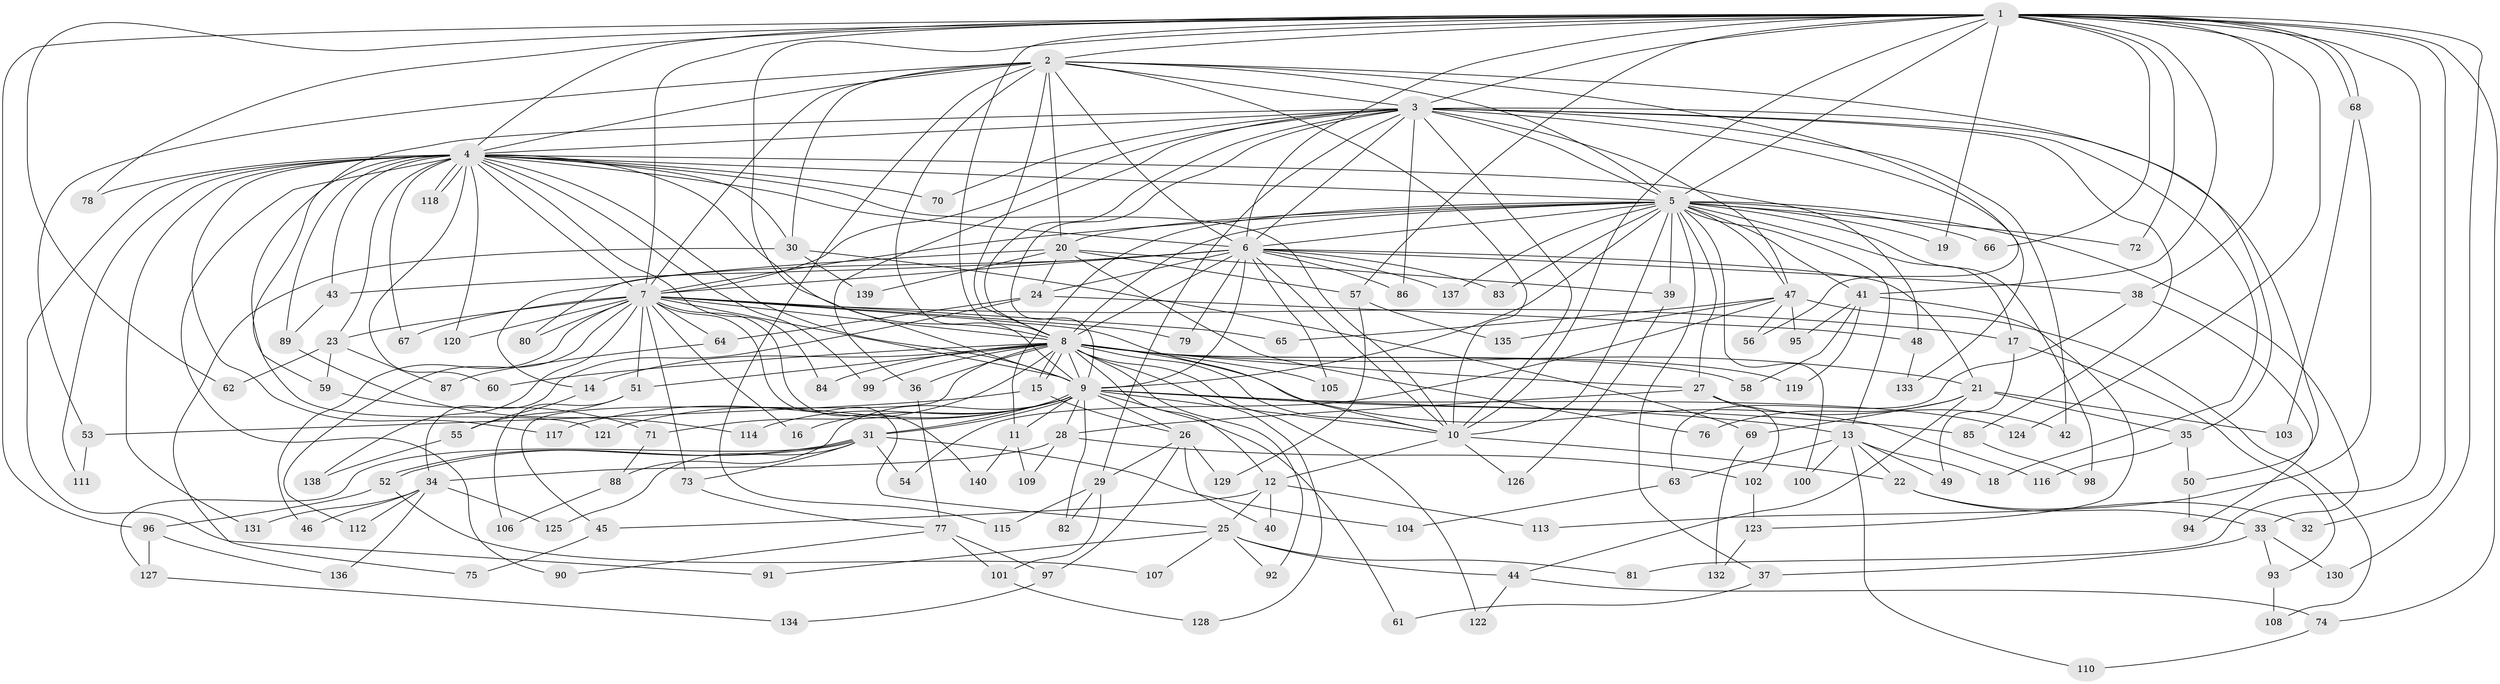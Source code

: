 // coarse degree distribution, {19: 0.017857142857142856, 29: 0.017857142857142856, 7: 0.05357142857142857, 1: 0.25, 2: 0.48214285714285715, 3: 0.07142857142857142, 5: 0.03571428571428571, 22: 0.017857142857142856, 9: 0.03571428571428571, 15: 0.017857142857142856}
// Generated by graph-tools (version 1.1) at 2025/48/03/04/25 21:48:12]
// undirected, 140 vertices, 305 edges
graph export_dot {
graph [start="1"]
  node [color=gray90,style=filled];
  1;
  2;
  3;
  4;
  5;
  6;
  7;
  8;
  9;
  10;
  11;
  12;
  13;
  14;
  15;
  16;
  17;
  18;
  19;
  20;
  21;
  22;
  23;
  24;
  25;
  26;
  27;
  28;
  29;
  30;
  31;
  32;
  33;
  34;
  35;
  36;
  37;
  38;
  39;
  40;
  41;
  42;
  43;
  44;
  45;
  46;
  47;
  48;
  49;
  50;
  51;
  52;
  53;
  54;
  55;
  56;
  57;
  58;
  59;
  60;
  61;
  62;
  63;
  64;
  65;
  66;
  67;
  68;
  69;
  70;
  71;
  72;
  73;
  74;
  75;
  76;
  77;
  78;
  79;
  80;
  81;
  82;
  83;
  84;
  85;
  86;
  87;
  88;
  89;
  90;
  91;
  92;
  93;
  94;
  95;
  96;
  97;
  98;
  99;
  100;
  101;
  102;
  103;
  104;
  105;
  106;
  107;
  108;
  109;
  110;
  111;
  112;
  113;
  114;
  115;
  116;
  117;
  118;
  119;
  120;
  121;
  122;
  123;
  124;
  125;
  126;
  127;
  128;
  129;
  130;
  131;
  132;
  133;
  134;
  135;
  136;
  137;
  138;
  139;
  140;
  1 -- 2;
  1 -- 3;
  1 -- 4;
  1 -- 5;
  1 -- 6;
  1 -- 7;
  1 -- 8;
  1 -- 9;
  1 -- 10;
  1 -- 19;
  1 -- 32;
  1 -- 38;
  1 -- 41;
  1 -- 57;
  1 -- 62;
  1 -- 66;
  1 -- 68;
  1 -- 68;
  1 -- 72;
  1 -- 74;
  1 -- 78;
  1 -- 81;
  1 -- 96;
  1 -- 124;
  1 -- 130;
  2 -- 3;
  2 -- 4;
  2 -- 5;
  2 -- 6;
  2 -- 7;
  2 -- 8;
  2 -- 9;
  2 -- 10;
  2 -- 20;
  2 -- 30;
  2 -- 35;
  2 -- 53;
  2 -- 56;
  2 -- 115;
  3 -- 4;
  3 -- 5;
  3 -- 6;
  3 -- 7;
  3 -- 8;
  3 -- 9;
  3 -- 10;
  3 -- 18;
  3 -- 29;
  3 -- 36;
  3 -- 42;
  3 -- 47;
  3 -- 50;
  3 -- 59;
  3 -- 70;
  3 -- 85;
  3 -- 86;
  3 -- 133;
  4 -- 5;
  4 -- 6;
  4 -- 7;
  4 -- 8;
  4 -- 9;
  4 -- 10;
  4 -- 23;
  4 -- 30;
  4 -- 43;
  4 -- 48;
  4 -- 60;
  4 -- 67;
  4 -- 70;
  4 -- 78;
  4 -- 84;
  4 -- 89;
  4 -- 90;
  4 -- 91;
  4 -- 99;
  4 -- 111;
  4 -- 117;
  4 -- 118;
  4 -- 118;
  4 -- 120;
  4 -- 121;
  4 -- 131;
  5 -- 6;
  5 -- 7;
  5 -- 8;
  5 -- 9;
  5 -- 10;
  5 -- 11;
  5 -- 13;
  5 -- 17;
  5 -- 19;
  5 -- 20;
  5 -- 27;
  5 -- 33;
  5 -- 37;
  5 -- 39;
  5 -- 41;
  5 -- 47;
  5 -- 66;
  5 -- 72;
  5 -- 83;
  5 -- 98;
  5 -- 100;
  5 -- 137;
  6 -- 7;
  6 -- 8;
  6 -- 9;
  6 -- 10;
  6 -- 14;
  6 -- 21;
  6 -- 24;
  6 -- 38;
  6 -- 43;
  6 -- 79;
  6 -- 83;
  6 -- 86;
  6 -- 105;
  6 -- 137;
  7 -- 8;
  7 -- 9;
  7 -- 10;
  7 -- 16;
  7 -- 17;
  7 -- 23;
  7 -- 25;
  7 -- 46;
  7 -- 51;
  7 -- 64;
  7 -- 65;
  7 -- 67;
  7 -- 73;
  7 -- 79;
  7 -- 80;
  7 -- 112;
  7 -- 120;
  7 -- 138;
  7 -- 140;
  8 -- 9;
  8 -- 10;
  8 -- 12;
  8 -- 14;
  8 -- 15;
  8 -- 15;
  8 -- 21;
  8 -- 27;
  8 -- 36;
  8 -- 45;
  8 -- 51;
  8 -- 58;
  8 -- 60;
  8 -- 71;
  8 -- 84;
  8 -- 92;
  8 -- 99;
  8 -- 105;
  8 -- 116;
  8 -- 119;
  8 -- 122;
  8 -- 128;
  9 -- 10;
  9 -- 11;
  9 -- 13;
  9 -- 16;
  9 -- 26;
  9 -- 28;
  9 -- 31;
  9 -- 31;
  9 -- 61;
  9 -- 82;
  9 -- 85;
  9 -- 88;
  9 -- 114;
  9 -- 117;
  9 -- 121;
  9 -- 124;
  10 -- 12;
  10 -- 22;
  10 -- 126;
  11 -- 109;
  11 -- 140;
  12 -- 25;
  12 -- 40;
  12 -- 45;
  12 -- 113;
  13 -- 18;
  13 -- 22;
  13 -- 49;
  13 -- 63;
  13 -- 100;
  13 -- 110;
  14 -- 55;
  15 -- 26;
  15 -- 53;
  17 -- 49;
  17 -- 93;
  20 -- 24;
  20 -- 39;
  20 -- 57;
  20 -- 76;
  20 -- 80;
  20 -- 139;
  21 -- 35;
  21 -- 44;
  21 -- 69;
  21 -- 76;
  21 -- 103;
  22 -- 32;
  22 -- 33;
  23 -- 59;
  23 -- 62;
  23 -- 87;
  24 -- 34;
  24 -- 48;
  24 -- 64;
  25 -- 44;
  25 -- 81;
  25 -- 91;
  25 -- 92;
  25 -- 107;
  26 -- 29;
  26 -- 40;
  26 -- 97;
  26 -- 129;
  27 -- 28;
  27 -- 42;
  27 -- 102;
  28 -- 34;
  28 -- 102;
  28 -- 109;
  29 -- 82;
  29 -- 101;
  29 -- 115;
  30 -- 69;
  30 -- 75;
  30 -- 139;
  31 -- 52;
  31 -- 52;
  31 -- 54;
  31 -- 73;
  31 -- 104;
  31 -- 125;
  31 -- 127;
  33 -- 37;
  33 -- 93;
  33 -- 130;
  34 -- 46;
  34 -- 112;
  34 -- 125;
  34 -- 131;
  34 -- 136;
  35 -- 50;
  35 -- 116;
  36 -- 77;
  37 -- 61;
  38 -- 63;
  38 -- 94;
  39 -- 126;
  41 -- 58;
  41 -- 95;
  41 -- 119;
  41 -- 123;
  43 -- 89;
  44 -- 74;
  44 -- 122;
  45 -- 75;
  47 -- 54;
  47 -- 56;
  47 -- 65;
  47 -- 95;
  47 -- 108;
  47 -- 135;
  48 -- 133;
  50 -- 94;
  51 -- 55;
  51 -- 106;
  52 -- 96;
  52 -- 107;
  53 -- 111;
  55 -- 138;
  57 -- 129;
  57 -- 135;
  59 -- 71;
  63 -- 104;
  64 -- 87;
  68 -- 103;
  68 -- 113;
  69 -- 132;
  71 -- 88;
  73 -- 77;
  74 -- 110;
  77 -- 90;
  77 -- 97;
  77 -- 101;
  85 -- 98;
  88 -- 106;
  89 -- 114;
  93 -- 108;
  96 -- 127;
  96 -- 136;
  97 -- 134;
  101 -- 128;
  102 -- 123;
  123 -- 132;
  127 -- 134;
}
